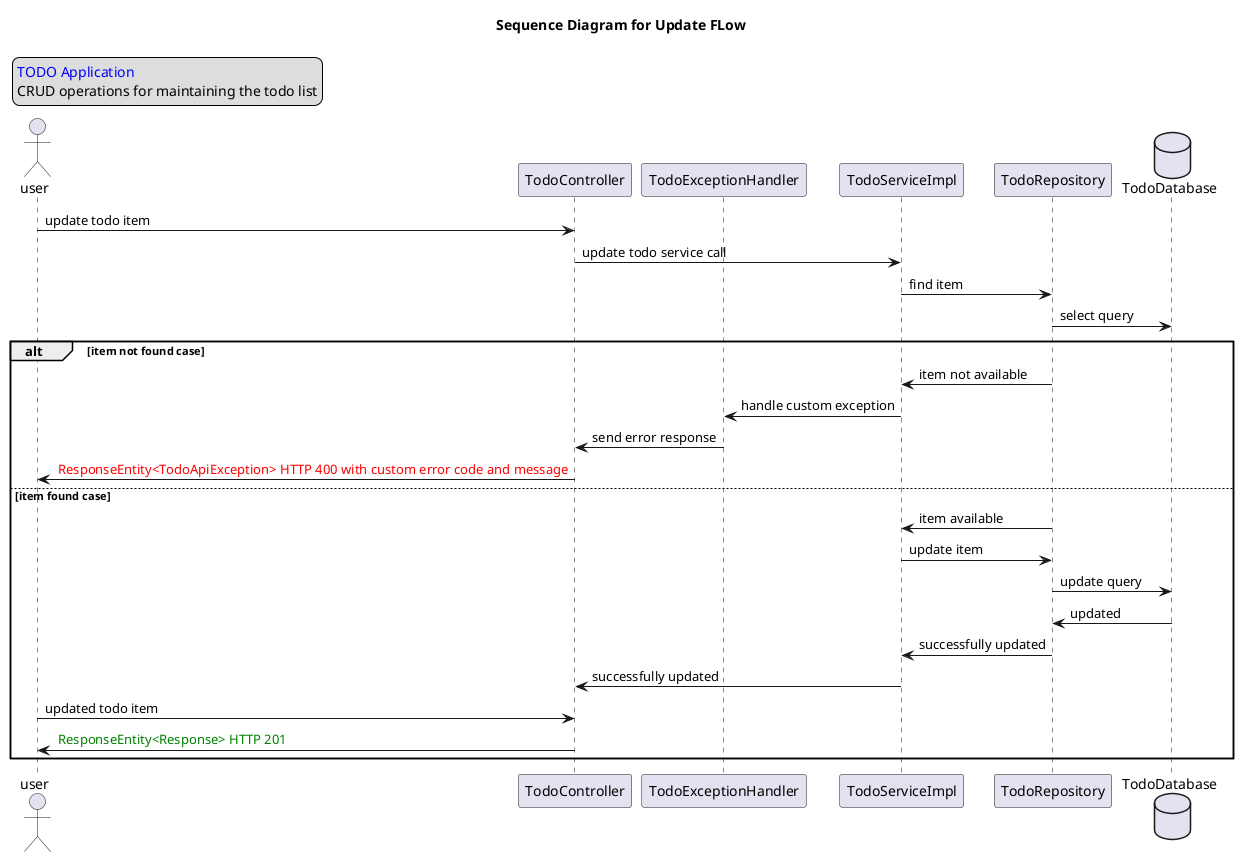 @startuml
legend top left
<color blue>TODO Application </color>
CRUD operations for maintaining the todo list
end legend

title Sequence Diagram for Update FLow

actor user as user
participant TodoController as controller
participant TodoExceptionHandler as handler
participant TodoServiceImpl as service
participant TodoRepository as repository
database TodoDatabase as db


user -> controller : update todo item
controller -> service : update todo service call
service -> repository : find item
repository -> db : select query
alt item not found case
repository -> service : item not available
service -> handler : handle custom exception
handler -> controller : send error response
controller -> user : <color red> ResponseEntity<TodoApiException> HTTP 400 with custom error code and message</color>
else item found case
repository -> service : item available
service -> repository : update item
repository -> db : update query
db -> repository : updated
repository -> service : successfully updated
service -> controller : successfully updated
user -> controller : updated todo item
controller -> user : <color green> ResponseEntity<Response> HTTP 201 </color>
end
@enduml